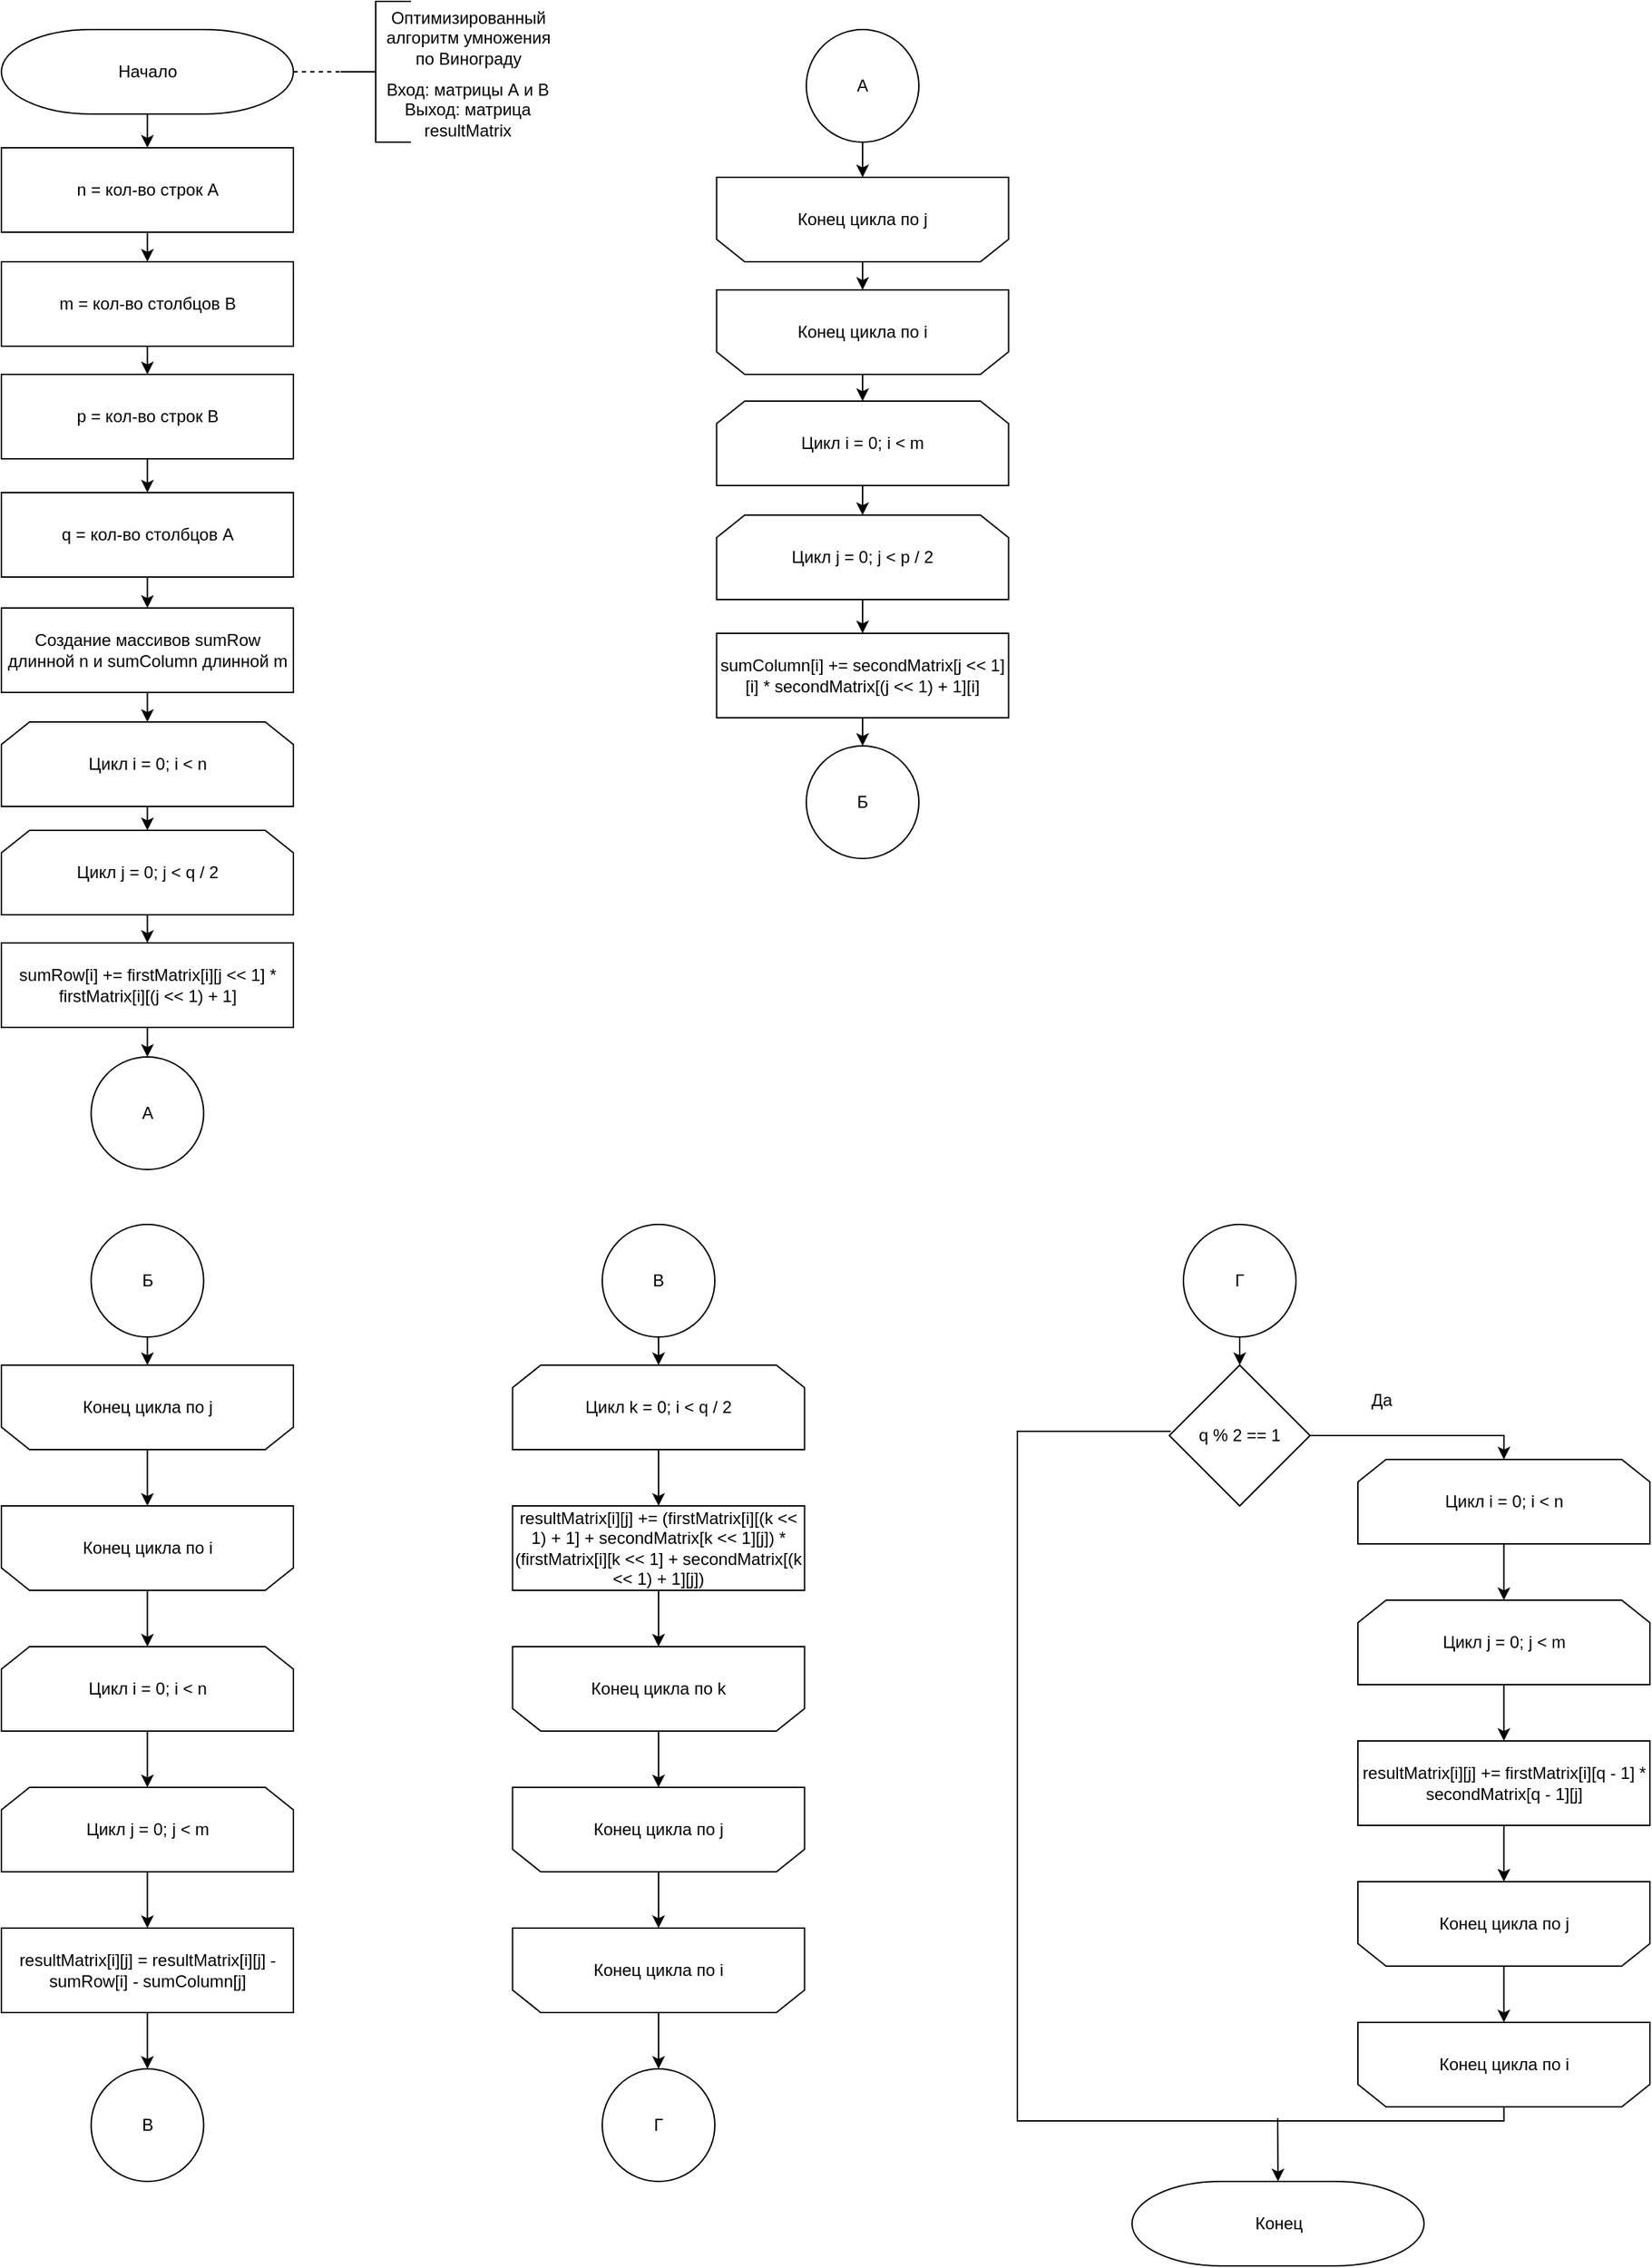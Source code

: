 <mxfile version="22.1.2" type="device">
  <diagram name="Page-1" id="U7-cKlfv5PTrTjfOpDwA">
    <mxGraphModel dx="1819" dy="1124" grid="0" gridSize="10" guides="1" tooltips="1" connect="1" arrows="1" fold="1" page="0" pageScale="1" pageWidth="827" pageHeight="1169" math="0" shadow="0">
      <root>
        <mxCell id="0" />
        <mxCell id="1" parent="0" />
        <mxCell id="_3iAhGR6jsmJt0yVG2D_-2" value="Начало" style="strokeWidth=1;html=1;shape=mxgraph.flowchart.terminator;whiteSpace=wrap;rotation=0;" parent="1" vertex="1">
          <mxGeometry x="290" y="51" width="207.5" height="60" as="geometry" />
        </mxCell>
        <mxCell id="_3iAhGR6jsmJt0yVG2D_-3" value="Цикл i = 0; i &amp;lt; n" style="shape=loopLimit;whiteSpace=wrap;html=1;rotation=0;" parent="1" vertex="1">
          <mxGeometry x="290" y="543" width="207.5" height="60" as="geometry" />
        </mxCell>
        <mxCell id="_3iAhGR6jsmJt0yVG2D_-8" value="n = кол-во строк А" style="rounded=0;whiteSpace=wrap;html=1;rotation=0;" parent="1" vertex="1">
          <mxGeometry x="290" y="135" width="207.5" height="60" as="geometry" />
        </mxCell>
        <mxCell id="_3iAhGR6jsmJt0yVG2D_-32" value="Конец цикла по j" style="shape=loopLimit;whiteSpace=wrap;html=1;strokeColor=default;fontFamily=Helvetica;fontSize=12;fontColor=default;fillColor=default;rotation=0;direction=west;" parent="1" vertex="1">
          <mxGeometry x="798.25" y="156" width="207.5" height="60" as="geometry" />
        </mxCell>
        <mxCell id="_3iAhGR6jsmJt0yVG2D_-33" value="Конец цикла по i" style="shape=loopLimit;whiteSpace=wrap;html=1;strokeColor=default;fontFamily=Helvetica;fontSize=12;fontColor=default;fillColor=default;rotation=0;direction=west;" parent="1" vertex="1">
          <mxGeometry x="798.25" y="236" width="207.5" height="60" as="geometry" />
        </mxCell>
        <mxCell id="_3iAhGR6jsmJt0yVG2D_-37" value="" style="endArrow=classic;html=1;rounded=0;fontFamily=Helvetica;fontSize=12;fontColor=default;entryX=0.5;entryY=1;entryDx=0;entryDy=0;exitX=0.5;exitY=0;exitDx=0;exitDy=0;" parent="1" source="_3iAhGR6jsmJt0yVG2D_-32" target="_3iAhGR6jsmJt0yVG2D_-33" edge="1">
          <mxGeometry width="50" height="50" relative="1" as="geometry">
            <mxPoint x="999.99" y="470" as="sourcePoint" />
            <mxPoint x="1049.99" y="420" as="targetPoint" />
          </mxGeometry>
        </mxCell>
        <mxCell id="_3iAhGR6jsmJt0yVG2D_-42" value="А" style="ellipse;whiteSpace=wrap;html=1;aspect=fixed;strokeColor=default;fontFamily=Helvetica;fontSize=12;fontColor=default;fillColor=default;rotation=0;" parent="1" vertex="1">
          <mxGeometry x="353.75" y="781" width="80" height="80" as="geometry" />
        </mxCell>
        <mxCell id="_3iAhGR6jsmJt0yVG2D_-43" value="А" style="ellipse;whiteSpace=wrap;html=1;aspect=fixed;strokeColor=default;fontFamily=Helvetica;fontSize=12;fontColor=default;fillColor=default;rotation=0;" parent="1" vertex="1">
          <mxGeometry x="862" y="51" width="80" height="80" as="geometry" />
        </mxCell>
        <mxCell id="_3iAhGR6jsmJt0yVG2D_-44" value="" style="endArrow=classic;html=1;rounded=0;fontFamily=Helvetica;fontSize=12;fontColor=default;entryX=0.5;entryY=1;entryDx=0;entryDy=0;exitX=0.5;exitY=1;exitDx=0;exitDy=0;" parent="1" source="_3iAhGR6jsmJt0yVG2D_-43" target="_3iAhGR6jsmJt0yVG2D_-32" edge="1">
          <mxGeometry width="50" height="50" relative="1" as="geometry">
            <mxPoint x="540" y="660" as="sourcePoint" />
            <mxPoint x="897.49" y="260" as="targetPoint" />
          </mxGeometry>
        </mxCell>
        <mxCell id="i-B9xMAHwKczMUL0X5Is-1" value="" style="endArrow=classic;html=1;rounded=0;fontFamily=Helvetica;fontSize=12;fontColor=default;exitX=0.5;exitY=1;exitDx=0;exitDy=0;exitPerimeter=0;entryX=0.5;entryY=0;entryDx=0;entryDy=0;" parent="1" source="_3iAhGR6jsmJt0yVG2D_-2" target="_3iAhGR6jsmJt0yVG2D_-8" edge="1">
          <mxGeometry width="50" height="50" relative="1" as="geometry">
            <mxPoint x="700" y="470" as="sourcePoint" />
            <mxPoint x="750" y="420" as="targetPoint" />
          </mxGeometry>
        </mxCell>
        <mxCell id="i-B9xMAHwKczMUL0X5Is-4" value="" style="endArrow=classic;html=1;rounded=0;fontFamily=Helvetica;fontSize=12;fontColor=default;exitX=0.5;exitY=1;exitDx=0;exitDy=0;entryX=0.5;entryY=0;entryDx=0;entryDy=0;" parent="1" target="_3iAhGR6jsmJt0yVG2D_-3" edge="1" source="yjFc0E0NA0qaScyZaOSi-17">
          <mxGeometry width="50" height="50" relative="1" as="geometry">
            <mxPoint x="393.75" y="420" as="sourcePoint" />
            <mxPoint x="750" y="440" as="targetPoint" />
          </mxGeometry>
        </mxCell>
        <mxCell id="yjFc0E0NA0qaScyZaOSi-2" value="" style="endArrow=classic;html=1;rounded=0;fontFamily=Helvetica;fontSize=12;fontColor=default;exitX=0.5;exitY=1;exitDx=0;exitDy=0;" parent="1" source="_3iAhGR6jsmJt0yVG2D_-3" target="yjFc0E0NA0qaScyZaOSi-1" edge="1">
          <mxGeometry width="50" height="50" relative="1" as="geometry">
            <mxPoint x="394" y="520" as="sourcePoint" />
            <mxPoint x="394" y="670" as="targetPoint" />
          </mxGeometry>
        </mxCell>
        <mxCell id="yjFc0E0NA0qaScyZaOSi-1" value="Цикл j = 0; j &amp;lt; q / 2" style="shape=loopLimit;whiteSpace=wrap;html=1;rotation=0;" parent="1" vertex="1">
          <mxGeometry x="290" y="620" width="207.5" height="60" as="geometry" />
        </mxCell>
        <mxCell id="yjFc0E0NA0qaScyZaOSi-9" value="" style="endArrow=classic;html=1;rounded=0;exitX=0.5;exitY=1;exitDx=0;exitDy=0;entryX=0.5;entryY=0;entryDx=0;entryDy=0;" parent="1" source="yjFc0E0NA0qaScyZaOSi-25" target="yjFc0E0NA0qaScyZaOSi-27" edge="1">
          <mxGeometry width="50" height="50" relative="1" as="geometry">
            <mxPoint x="897.49" y="742" as="sourcePoint" />
            <mxPoint x="894" y="763" as="targetPoint" />
          </mxGeometry>
        </mxCell>
        <mxCell id="yjFc0E0NA0qaScyZaOSi-13" value="" style="strokeWidth=1;html=1;shape=mxgraph.flowchart.annotation_2;align=left;labelPosition=right;pointerEvents=1;" parent="1" vertex="1">
          <mxGeometry x="531" y="31" width="50" height="100" as="geometry" />
        </mxCell>
        <mxCell id="yjFc0E0NA0qaScyZaOSi-14" value="" style="endArrow=none;dashed=1;html=1;rounded=0;exitX=1;exitY=0.5;exitDx=0;exitDy=0;exitPerimeter=0;entryX=0;entryY=0.5;entryDx=0;entryDy=0;entryPerimeter=0;" parent="1" source="_3iAhGR6jsmJt0yVG2D_-2" target="yjFc0E0NA0qaScyZaOSi-13" edge="1">
          <mxGeometry width="50" height="50" relative="1" as="geometry">
            <mxPoint x="739" y="528" as="sourcePoint" />
            <mxPoint x="789" y="478" as="targetPoint" />
          </mxGeometry>
        </mxCell>
        <mxCell id="yjFc0E0NA0qaScyZaOSi-15" value="Оптимизированный алгоритм умножения по Винограду" style="text;html=1;strokeColor=none;fillColor=none;align=center;verticalAlign=middle;whiteSpace=wrap;rounded=0;" parent="1" vertex="1">
          <mxGeometry x="559.5" y="42" width="124" height="30" as="geometry" />
        </mxCell>
        <mxCell id="yjFc0E0NA0qaScyZaOSi-16" value="Вход: матрицы А и В&lt;br&gt;Выход: матрица resultMatrix" style="text;html=1;strokeColor=none;fillColor=none;align=center;verticalAlign=middle;whiteSpace=wrap;rounded=0;" parent="1" vertex="1">
          <mxGeometry x="545" y="93" width="153" height="30" as="geometry" />
        </mxCell>
        <mxCell id="yjFc0E0NA0qaScyZaOSi-18" value="sumRow[i] += firstMatrix[i][j &amp;lt;&amp;lt; 1] * firstMatrix[i][(j &amp;lt;&amp;lt; 1) + 1]" style="rounded=0;whiteSpace=wrap;html=1;rotation=0;" parent="1" vertex="1">
          <mxGeometry x="290" y="700" width="207.5" height="60" as="geometry" />
        </mxCell>
        <mxCell id="yjFc0E0NA0qaScyZaOSi-19" value="" style="endArrow=classic;html=1;rounded=0;entryX=0.5;entryY=0;entryDx=0;entryDy=0;exitX=0.5;exitY=1;exitDx=0;exitDy=0;" parent="1" source="yjFc0E0NA0qaScyZaOSi-18" target="_3iAhGR6jsmJt0yVG2D_-42" edge="1">
          <mxGeometry width="50" height="50" relative="1" as="geometry">
            <mxPoint x="739" y="528" as="sourcePoint" />
            <mxPoint x="789" y="478" as="targetPoint" />
          </mxGeometry>
        </mxCell>
        <mxCell id="yjFc0E0NA0qaScyZaOSi-20" value="" style="endArrow=classic;html=1;rounded=0;entryX=0.5;entryY=0;entryDx=0;entryDy=0;exitX=0.5;exitY=1;exitDx=0;exitDy=0;" parent="1" source="yjFc0E0NA0qaScyZaOSi-1" target="yjFc0E0NA0qaScyZaOSi-18" edge="1">
          <mxGeometry width="50" height="50" relative="1" as="geometry">
            <mxPoint x="739" y="528" as="sourcePoint" />
            <mxPoint x="789" y="478" as="targetPoint" />
          </mxGeometry>
        </mxCell>
        <mxCell id="yjFc0E0NA0qaScyZaOSi-21" value="Цикл i = 0; i &amp;lt; m" style="shape=loopLimit;whiteSpace=wrap;html=1;rotation=0;" parent="1" vertex="1">
          <mxGeometry x="798.25" y="315" width="207.5" height="60" as="geometry" />
        </mxCell>
        <mxCell id="yjFc0E0NA0qaScyZaOSi-22" value="" style="endArrow=classic;html=1;rounded=0;entryX=0.5;entryY=0;entryDx=0;entryDy=0;exitX=0.5;exitY=0;exitDx=0;exitDy=0;" parent="1" source="_3iAhGR6jsmJt0yVG2D_-33" target="yjFc0E0NA0qaScyZaOSi-21" edge="1">
          <mxGeometry width="50" height="50" relative="1" as="geometry">
            <mxPoint x="739" y="528" as="sourcePoint" />
            <mxPoint x="789" y="478" as="targetPoint" />
          </mxGeometry>
        </mxCell>
        <mxCell id="yjFc0E0NA0qaScyZaOSi-23" value="Цикл j = 0; j &amp;lt; p / 2" style="shape=loopLimit;whiteSpace=wrap;html=1;rotation=0;" parent="1" vertex="1">
          <mxGeometry x="798.25" y="396" width="207.5" height="60" as="geometry" />
        </mxCell>
        <mxCell id="yjFc0E0NA0qaScyZaOSi-24" value="" style="endArrow=classic;html=1;rounded=0;entryX=0.5;entryY=0;entryDx=0;entryDy=0;exitX=0.5;exitY=1;exitDx=0;exitDy=0;" parent="1" source="yjFc0E0NA0qaScyZaOSi-21" target="yjFc0E0NA0qaScyZaOSi-23" edge="1">
          <mxGeometry width="50" height="50" relative="1" as="geometry">
            <mxPoint x="739" y="528" as="sourcePoint" />
            <mxPoint x="789" y="478" as="targetPoint" />
          </mxGeometry>
        </mxCell>
        <mxCell id="yjFc0E0NA0qaScyZaOSi-25" value="sumColumn[i] += secondMatrix[j &amp;lt;&amp;lt; 1][i] * secondMatrix[(j &amp;lt;&amp;lt; 1) + 1][i]" style="rounded=0;whiteSpace=wrap;html=1;rotation=0;" parent="1" vertex="1">
          <mxGeometry x="798.25" y="480" width="207.5" height="60" as="geometry" />
        </mxCell>
        <mxCell id="yjFc0E0NA0qaScyZaOSi-26" value="" style="endArrow=classic;html=1;rounded=0;entryX=0.5;entryY=0;entryDx=0;entryDy=0;exitX=0.5;exitY=1;exitDx=0;exitDy=0;" parent="1" source="yjFc0E0NA0qaScyZaOSi-23" target="yjFc0E0NA0qaScyZaOSi-25" edge="1">
          <mxGeometry width="50" height="50" relative="1" as="geometry">
            <mxPoint x="739" y="528" as="sourcePoint" />
            <mxPoint x="789" y="478" as="targetPoint" />
          </mxGeometry>
        </mxCell>
        <mxCell id="yjFc0E0NA0qaScyZaOSi-27" value="Б" style="ellipse;whiteSpace=wrap;html=1;aspect=fixed;strokeColor=default;fontFamily=Helvetica;fontSize=12;fontColor=default;fillColor=default;rotation=0;" parent="1" vertex="1">
          <mxGeometry x="862" y="560" width="80" height="80" as="geometry" />
        </mxCell>
        <mxCell id="yjFc0E0NA0qaScyZaOSi-29" value="Б" style="ellipse;whiteSpace=wrap;html=1;aspect=fixed;strokeColor=default;fontFamily=Helvetica;fontSize=12;fontColor=default;fillColor=default;rotation=0;" parent="1" vertex="1">
          <mxGeometry x="353.75" y="900" width="80" height="80" as="geometry" />
        </mxCell>
        <mxCell id="yjFc0E0NA0qaScyZaOSi-32" value="Конец цикла по j" style="shape=loopLimit;whiteSpace=wrap;html=1;strokeColor=default;fontFamily=Helvetica;fontSize=12;fontColor=default;fillColor=default;rotation=0;direction=west;" parent="1" vertex="1">
          <mxGeometry x="290" y="1000" width="207.5" height="60" as="geometry" />
        </mxCell>
        <mxCell id="yjFc0E0NA0qaScyZaOSi-33" value="Конец цикла по i" style="shape=loopLimit;whiteSpace=wrap;html=1;strokeColor=default;fontFamily=Helvetica;fontSize=12;fontColor=default;fillColor=default;rotation=0;direction=west;" parent="1" vertex="1">
          <mxGeometry x="290" y="1100" width="207.5" height="60" as="geometry" />
        </mxCell>
        <mxCell id="yjFc0E0NA0qaScyZaOSi-34" value="" style="endArrow=classic;html=1;rounded=0;exitX=0.5;exitY=1;exitDx=0;exitDy=0;entryX=0.5;entryY=1;entryDx=0;entryDy=0;" parent="1" source="yjFc0E0NA0qaScyZaOSi-29" target="yjFc0E0NA0qaScyZaOSi-32" edge="1">
          <mxGeometry width="50" height="50" relative="1" as="geometry">
            <mxPoint x="669" y="1057" as="sourcePoint" />
            <mxPoint x="719" y="1007" as="targetPoint" />
          </mxGeometry>
        </mxCell>
        <mxCell id="yjFc0E0NA0qaScyZaOSi-35" value="" style="endArrow=classic;html=1;rounded=0;entryX=0.5;entryY=1;entryDx=0;entryDy=0;exitX=0.5;exitY=0;exitDx=0;exitDy=0;" parent="1" source="yjFc0E0NA0qaScyZaOSi-32" target="yjFc0E0NA0qaScyZaOSi-33" edge="1">
          <mxGeometry width="50" height="50" relative="1" as="geometry">
            <mxPoint x="669" y="1017" as="sourcePoint" />
            <mxPoint x="719" y="967" as="targetPoint" />
          </mxGeometry>
        </mxCell>
        <mxCell id="yjFc0E0NA0qaScyZaOSi-36" value="Цикл i = 0; i &amp;lt; n" style="shape=loopLimit;whiteSpace=wrap;html=1;rotation=0;" parent="1" vertex="1">
          <mxGeometry x="290" y="1200" width="207.5" height="60" as="geometry" />
        </mxCell>
        <mxCell id="yjFc0E0NA0qaScyZaOSi-37" value="Цикл j = 0; j &amp;lt; m" style="shape=loopLimit;whiteSpace=wrap;html=1;rotation=0;" parent="1" vertex="1">
          <mxGeometry x="290" y="1300" width="207.5" height="60" as="geometry" />
        </mxCell>
        <mxCell id="yjFc0E0NA0qaScyZaOSi-38" value="" style="endArrow=classic;html=1;rounded=0;exitX=0.5;exitY=0;exitDx=0;exitDy=0;entryX=0.5;entryY=0;entryDx=0;entryDy=0;" parent="1" source="yjFc0E0NA0qaScyZaOSi-33" target="yjFc0E0NA0qaScyZaOSi-36" edge="1">
          <mxGeometry width="50" height="50" relative="1" as="geometry">
            <mxPoint x="809" y="1177" as="sourcePoint" />
            <mxPoint x="859" y="1127" as="targetPoint" />
          </mxGeometry>
        </mxCell>
        <mxCell id="yjFc0E0NA0qaScyZaOSi-39" value="" style="endArrow=classic;html=1;rounded=0;exitX=0.5;exitY=1;exitDx=0;exitDy=0;entryX=0.5;entryY=0;entryDx=0;entryDy=0;" parent="1" source="yjFc0E0NA0qaScyZaOSi-36" target="yjFc0E0NA0qaScyZaOSi-37" edge="1">
          <mxGeometry width="50" height="50" relative="1" as="geometry">
            <mxPoint x="809" y="1177" as="sourcePoint" />
            <mxPoint x="859" y="1127" as="targetPoint" />
          </mxGeometry>
        </mxCell>
        <mxCell id="yjFc0E0NA0qaScyZaOSi-40" value="resultMatrix[i][j] = resultMatrix[i][j] - sumRow[i] - sumColumn[j]" style="rounded=0;whiteSpace=wrap;html=1;rotation=0;" parent="1" vertex="1">
          <mxGeometry x="290" y="1400" width="207.5" height="60" as="geometry" />
        </mxCell>
        <mxCell id="yjFc0E0NA0qaScyZaOSi-41" value="" style="endArrow=classic;html=1;rounded=0;entryX=0.5;entryY=0;entryDx=0;entryDy=0;exitX=0.5;exitY=1;exitDx=0;exitDy=0;" parent="1" source="yjFc0E0NA0qaScyZaOSi-37" target="yjFc0E0NA0qaScyZaOSi-40" edge="1">
          <mxGeometry width="50" height="50" relative="1" as="geometry">
            <mxPoint x="809" y="1127" as="sourcePoint" />
            <mxPoint x="859" y="1077" as="targetPoint" />
          </mxGeometry>
        </mxCell>
        <mxCell id="yjFc0E0NA0qaScyZaOSi-42" value="В" style="ellipse;whiteSpace=wrap;html=1;aspect=fixed;strokeColor=default;fontFamily=Helvetica;fontSize=12;fontColor=default;fillColor=default;rotation=0;" parent="1" vertex="1">
          <mxGeometry x="353.75" y="1500" width="80" height="80" as="geometry" />
        </mxCell>
        <mxCell id="yjFc0E0NA0qaScyZaOSi-43" value="" style="endArrow=classic;html=1;rounded=0;entryX=0.5;entryY=0;entryDx=0;entryDy=0;exitX=0.5;exitY=1;exitDx=0;exitDy=0;" parent="1" source="yjFc0E0NA0qaScyZaOSi-40" target="yjFc0E0NA0qaScyZaOSi-42" edge="1">
          <mxGeometry width="50" height="50" relative="1" as="geometry">
            <mxPoint x="809" y="1267" as="sourcePoint" />
            <mxPoint x="859" y="1217" as="targetPoint" />
          </mxGeometry>
        </mxCell>
        <mxCell id="yjFc0E0NA0qaScyZaOSi-44" value="В" style="ellipse;whiteSpace=wrap;html=1;aspect=fixed;strokeColor=default;fontFamily=Helvetica;fontSize=12;fontColor=default;fillColor=default;rotation=0;" parent="1" vertex="1">
          <mxGeometry x="717" y="900" width="80" height="80" as="geometry" />
        </mxCell>
        <mxCell id="yjFc0E0NA0qaScyZaOSi-45" value="Цикл k = 0; i &amp;lt; q / 2" style="shape=loopLimit;whiteSpace=wrap;html=1;rotation=0;" parent="1" vertex="1">
          <mxGeometry x="653.25" y="1000" width="207.5" height="60" as="geometry" />
        </mxCell>
        <mxCell id="yjFc0E0NA0qaScyZaOSi-46" value="" style="endArrow=classic;html=1;rounded=0;entryX=0.5;entryY=0;entryDx=0;entryDy=0;exitX=0.5;exitY=1;exitDx=0;exitDy=0;" parent="1" source="yjFc0E0NA0qaScyZaOSi-44" target="yjFc0E0NA0qaScyZaOSi-45" edge="1">
          <mxGeometry width="50" height="50" relative="1" as="geometry">
            <mxPoint x="809" y="1267" as="sourcePoint" />
            <mxPoint x="859" y="1217" as="targetPoint" />
          </mxGeometry>
        </mxCell>
        <mxCell id="yjFc0E0NA0qaScyZaOSi-47" value="resultMatrix[i][j] += (firstMatrix[i][(k &amp;lt;&amp;lt; 1) + 1] + secondMatrix[k &amp;lt;&amp;lt; 1][j]) * (firstMatrix[i][k &amp;lt;&amp;lt; 1] + secondMatrix[(k &amp;lt;&amp;lt; 1) + 1][j])" style="rounded=0;whiteSpace=wrap;html=1;rotation=0;" parent="1" vertex="1">
          <mxGeometry x="653.25" y="1100" width="207.5" height="60" as="geometry" />
        </mxCell>
        <mxCell id="yjFc0E0NA0qaScyZaOSi-48" value="Конец цикла по k" style="shape=loopLimit;whiteSpace=wrap;html=1;strokeColor=default;fontFamily=Helvetica;fontSize=12;fontColor=default;fillColor=default;rotation=0;direction=west;" parent="1" vertex="1">
          <mxGeometry x="653.25" y="1200" width="207.5" height="60" as="geometry" />
        </mxCell>
        <mxCell id="yjFc0E0NA0qaScyZaOSi-49" value="Конец цикла по j" style="shape=loopLimit;whiteSpace=wrap;html=1;strokeColor=default;fontFamily=Helvetica;fontSize=12;fontColor=default;fillColor=default;rotation=0;direction=west;" parent="1" vertex="1">
          <mxGeometry x="653.25" y="1300" width="207.5" height="60" as="geometry" />
        </mxCell>
        <mxCell id="yjFc0E0NA0qaScyZaOSi-50" value="Конец цикла по i" style="shape=loopLimit;whiteSpace=wrap;html=1;strokeColor=default;fontFamily=Helvetica;fontSize=12;fontColor=default;fillColor=default;rotation=0;direction=west;" parent="1" vertex="1">
          <mxGeometry x="653.25" y="1400" width="207.5" height="60" as="geometry" />
        </mxCell>
        <mxCell id="yjFc0E0NA0qaScyZaOSi-51" value="Г" style="ellipse;whiteSpace=wrap;html=1;aspect=fixed;strokeColor=default;fontFamily=Helvetica;fontSize=12;fontColor=default;fillColor=default;rotation=0;" parent="1" vertex="1">
          <mxGeometry x="717" y="1500" width="80" height="80" as="geometry" />
        </mxCell>
        <mxCell id="yjFc0E0NA0qaScyZaOSi-52" value="" style="endArrow=classic;html=1;rounded=0;entryX=0.5;entryY=0;entryDx=0;entryDy=0;exitX=0.5;exitY=1;exitDx=0;exitDy=0;" parent="1" source="yjFc0E0NA0qaScyZaOSi-45" target="yjFc0E0NA0qaScyZaOSi-47" edge="1">
          <mxGeometry width="50" height="50" relative="1" as="geometry">
            <mxPoint x="869" y="1262" as="sourcePoint" />
            <mxPoint x="919" y="1212" as="targetPoint" />
          </mxGeometry>
        </mxCell>
        <mxCell id="yjFc0E0NA0qaScyZaOSi-53" value="" style="endArrow=classic;html=1;rounded=0;entryX=0.5;entryY=1;entryDx=0;entryDy=0;exitX=0.5;exitY=1;exitDx=0;exitDy=0;" parent="1" source="yjFc0E0NA0qaScyZaOSi-47" target="yjFc0E0NA0qaScyZaOSi-48" edge="1">
          <mxGeometry width="50" height="50" relative="1" as="geometry">
            <mxPoint x="869" y="1262" as="sourcePoint" />
            <mxPoint x="919" y="1212" as="targetPoint" />
          </mxGeometry>
        </mxCell>
        <mxCell id="yjFc0E0NA0qaScyZaOSi-54" value="" style="endArrow=classic;html=1;rounded=0;entryX=0.5;entryY=1;entryDx=0;entryDy=0;exitX=0.5;exitY=0;exitDx=0;exitDy=0;" parent="1" source="yjFc0E0NA0qaScyZaOSi-48" target="yjFc0E0NA0qaScyZaOSi-49" edge="1">
          <mxGeometry width="50" height="50" relative="1" as="geometry">
            <mxPoint x="869" y="1262" as="sourcePoint" />
            <mxPoint x="919" y="1212" as="targetPoint" />
          </mxGeometry>
        </mxCell>
        <mxCell id="yjFc0E0NA0qaScyZaOSi-55" value="" style="endArrow=classic;html=1;rounded=0;entryX=0.5;entryY=1;entryDx=0;entryDy=0;exitX=0.5;exitY=0;exitDx=0;exitDy=0;" parent="1" source="yjFc0E0NA0qaScyZaOSi-49" target="yjFc0E0NA0qaScyZaOSi-50" edge="1">
          <mxGeometry width="50" height="50" relative="1" as="geometry">
            <mxPoint x="869" y="1262" as="sourcePoint" />
            <mxPoint x="919" y="1212" as="targetPoint" />
          </mxGeometry>
        </mxCell>
        <mxCell id="yjFc0E0NA0qaScyZaOSi-56" value="" style="endArrow=classic;html=1;rounded=0;entryX=0.5;entryY=0;entryDx=0;entryDy=0;exitX=0.5;exitY=0;exitDx=0;exitDy=0;" parent="1" source="yjFc0E0NA0qaScyZaOSi-50" target="yjFc0E0NA0qaScyZaOSi-51" edge="1">
          <mxGeometry width="50" height="50" relative="1" as="geometry">
            <mxPoint x="869" y="1262" as="sourcePoint" />
            <mxPoint x="919" y="1212" as="targetPoint" />
          </mxGeometry>
        </mxCell>
        <mxCell id="yjFc0E0NA0qaScyZaOSi-57" value="Г" style="ellipse;whiteSpace=wrap;html=1;aspect=fixed;strokeColor=default;fontFamily=Helvetica;fontSize=12;fontColor=default;fillColor=default;rotation=0;" parent="1" vertex="1">
          <mxGeometry x="1130" y="900" width="80" height="80" as="geometry" />
        </mxCell>
        <mxCell id="yjFc0E0NA0qaScyZaOSi-58" value="q % 2 == 1" style="strokeWidth=1;html=1;shape=mxgraph.flowchart.decision;whiteSpace=wrap;rotation=0;" parent="1" vertex="1">
          <mxGeometry x="1120" y="1000" width="100" height="100" as="geometry" />
        </mxCell>
        <mxCell id="yjFc0E0NA0qaScyZaOSi-59" value="" style="endArrow=classic;html=1;rounded=0;entryX=0.5;entryY=0;entryDx=0;entryDy=0;entryPerimeter=0;exitX=0.5;exitY=1;exitDx=0;exitDy=0;" parent="1" source="yjFc0E0NA0qaScyZaOSi-57" target="yjFc0E0NA0qaScyZaOSi-58" edge="1">
          <mxGeometry width="50" height="50" relative="1" as="geometry">
            <mxPoint x="869" y="1262" as="sourcePoint" />
            <mxPoint x="919" y="1212" as="targetPoint" />
          </mxGeometry>
        </mxCell>
        <mxCell id="yjFc0E0NA0qaScyZaOSi-60" value="Цикл i = 0; i &amp;lt; n" style="shape=loopLimit;whiteSpace=wrap;html=1;rotation=0;" parent="1" vertex="1">
          <mxGeometry x="1254" y="1067" width="207.5" height="60" as="geometry" />
        </mxCell>
        <mxCell id="yjFc0E0NA0qaScyZaOSi-61" value="Цикл j = 0; j &amp;lt; m" style="shape=loopLimit;whiteSpace=wrap;html=1;rotation=0;" parent="1" vertex="1">
          <mxGeometry x="1254" y="1167" width="207.5" height="60" as="geometry" />
        </mxCell>
        <mxCell id="yjFc0E0NA0qaScyZaOSi-62" value="resultMatrix[i][j] += firstMatrix[i][q - 1] * secondMatrix[q - 1][j]" style="rounded=0;whiteSpace=wrap;html=1;rotation=0;" parent="1" vertex="1">
          <mxGeometry x="1254" y="1267" width="207.5" height="60" as="geometry" />
        </mxCell>
        <mxCell id="yjFc0E0NA0qaScyZaOSi-63" value="Конец цикла по j" style="shape=loopLimit;whiteSpace=wrap;html=1;strokeColor=default;fontFamily=Helvetica;fontSize=12;fontColor=default;fillColor=default;rotation=0;direction=west;" parent="1" vertex="1">
          <mxGeometry x="1254" y="1367" width="207.5" height="60" as="geometry" />
        </mxCell>
        <mxCell id="yjFc0E0NA0qaScyZaOSi-64" value="Конец цикла по i" style="shape=loopLimit;whiteSpace=wrap;html=1;strokeColor=default;fontFamily=Helvetica;fontSize=12;fontColor=default;fillColor=default;rotation=0;direction=west;" parent="1" vertex="1">
          <mxGeometry x="1254" y="1467" width="207.5" height="60" as="geometry" />
        </mxCell>
        <mxCell id="yjFc0E0NA0qaScyZaOSi-65" value="" style="endArrow=classic;html=1;rounded=0;entryX=0.5;entryY=0;entryDx=0;entryDy=0;exitX=1;exitY=0.5;exitDx=0;exitDy=0;exitPerimeter=0;edgeStyle=orthogonalEdgeStyle;" parent="1" source="yjFc0E0NA0qaScyZaOSi-58" target="yjFc0E0NA0qaScyZaOSi-60" edge="1">
          <mxGeometry width="50" height="50" relative="1" as="geometry">
            <mxPoint x="869" y="1267" as="sourcePoint" />
            <mxPoint x="919" y="1217" as="targetPoint" />
          </mxGeometry>
        </mxCell>
        <mxCell id="yjFc0E0NA0qaScyZaOSi-66" value="" style="endArrow=classic;html=1;rounded=0;entryX=0.5;entryY=0;entryDx=0;entryDy=0;exitX=0.5;exitY=1;exitDx=0;exitDy=0;" parent="1" source="yjFc0E0NA0qaScyZaOSi-60" target="yjFc0E0NA0qaScyZaOSi-61" edge="1">
          <mxGeometry width="50" height="50" relative="1" as="geometry">
            <mxPoint x="869" y="1267" as="sourcePoint" />
            <mxPoint x="919" y="1217" as="targetPoint" />
          </mxGeometry>
        </mxCell>
        <mxCell id="yjFc0E0NA0qaScyZaOSi-67" value="" style="endArrow=classic;html=1;rounded=0;entryX=0.5;entryY=0;entryDx=0;entryDy=0;exitX=0.5;exitY=1;exitDx=0;exitDy=0;" parent="1" source="yjFc0E0NA0qaScyZaOSi-61" target="yjFc0E0NA0qaScyZaOSi-62" edge="1">
          <mxGeometry width="50" height="50" relative="1" as="geometry">
            <mxPoint x="869" y="1267" as="sourcePoint" />
            <mxPoint x="919" y="1217" as="targetPoint" />
          </mxGeometry>
        </mxCell>
        <mxCell id="yjFc0E0NA0qaScyZaOSi-68" value="" style="endArrow=classic;html=1;rounded=0;entryX=0.5;entryY=1;entryDx=0;entryDy=0;exitX=0.5;exitY=1;exitDx=0;exitDy=0;" parent="1" source="yjFc0E0NA0qaScyZaOSi-62" target="yjFc0E0NA0qaScyZaOSi-63" edge="1">
          <mxGeometry width="50" height="50" relative="1" as="geometry">
            <mxPoint x="869" y="1267" as="sourcePoint" />
            <mxPoint x="919" y="1217" as="targetPoint" />
          </mxGeometry>
        </mxCell>
        <mxCell id="yjFc0E0NA0qaScyZaOSi-69" value="" style="endArrow=classic;html=1;rounded=0;entryX=0.5;entryY=1;entryDx=0;entryDy=0;exitX=0.5;exitY=0;exitDx=0;exitDy=0;" parent="1" source="yjFc0E0NA0qaScyZaOSi-63" target="yjFc0E0NA0qaScyZaOSi-64" edge="1">
          <mxGeometry width="50" height="50" relative="1" as="geometry">
            <mxPoint x="869" y="1267" as="sourcePoint" />
            <mxPoint x="919" y="1217" as="targetPoint" />
          </mxGeometry>
        </mxCell>
        <mxCell id="yjFc0E0NA0qaScyZaOSi-70" value="Да" style="text;html=1;strokeColor=none;fillColor=none;align=center;verticalAlign=middle;whiteSpace=wrap;rounded=0;" parent="1" vertex="1">
          <mxGeometry x="1241" y="1010" width="60" height="30" as="geometry" />
        </mxCell>
        <mxCell id="yjFc0E0NA0qaScyZaOSi-71" value="Конец" style="strokeWidth=1;html=1;shape=mxgraph.flowchart.terminator;whiteSpace=wrap;rotation=0;" parent="1" vertex="1">
          <mxGeometry x="1093.5" y="1580" width="207.5" height="60" as="geometry" />
        </mxCell>
        <mxCell id="yjFc0E0NA0qaScyZaOSi-72" value="" style="endArrow=none;html=1;rounded=0;entryX=0.01;entryY=0.47;entryDx=0;entryDy=0;entryPerimeter=0;exitX=0.5;exitY=0;exitDx=0;exitDy=0;edgeStyle=orthogonalEdgeStyle;" parent="1" source="yjFc0E0NA0qaScyZaOSi-64" target="yjFc0E0NA0qaScyZaOSi-58" edge="1">
          <mxGeometry width="50" height="50" relative="1" as="geometry">
            <mxPoint x="869" y="1310" as="sourcePoint" />
            <mxPoint x="919" y="1260" as="targetPoint" />
            <Array as="points">
              <mxPoint x="1358" y="1537" />
              <mxPoint x="1012" y="1537" />
              <mxPoint x="1012" y="1047" />
            </Array>
          </mxGeometry>
        </mxCell>
        <mxCell id="yjFc0E0NA0qaScyZaOSi-73" value="" style="endArrow=classic;html=1;rounded=0;entryX=0.5;entryY=0;entryDx=0;entryDy=0;entryPerimeter=0;" parent="1" target="yjFc0E0NA0qaScyZaOSi-71" edge="1">
          <mxGeometry width="50" height="50" relative="1" as="geometry">
            <mxPoint x="1197" y="1535" as="sourcePoint" />
            <mxPoint x="919" y="1260" as="targetPoint" />
          </mxGeometry>
        </mxCell>
        <mxCell id="yjFc0E0NA0qaScyZaOSi-17" value="Создание массивов sumRow длинной n и sumColumn длинной m" style="rounded=0;whiteSpace=wrap;html=1;rotation=0;" parent="1" vertex="1">
          <mxGeometry x="290" y="462" width="207.5" height="60" as="geometry" />
        </mxCell>
        <mxCell id="2koSMTuW5FwKwz1U3h5Z-2" value="m = кол-во столбцов B" style="rounded=0;whiteSpace=wrap;html=1;rotation=0;" vertex="1" parent="1">
          <mxGeometry x="290" y="216" width="207.5" height="60" as="geometry" />
        </mxCell>
        <mxCell id="2koSMTuW5FwKwz1U3h5Z-3" value="q = кол-во столбцов А" style="rounded=0;whiteSpace=wrap;html=1;rotation=0;" vertex="1" parent="1">
          <mxGeometry x="290" y="380" width="207.5" height="60" as="geometry" />
        </mxCell>
        <mxCell id="2koSMTuW5FwKwz1U3h5Z-4" value="p = кол-во строк В" style="rounded=0;whiteSpace=wrap;html=1;rotation=0;" vertex="1" parent="1">
          <mxGeometry x="290" y="296" width="207.5" height="60" as="geometry" />
        </mxCell>
        <mxCell id="2koSMTuW5FwKwz1U3h5Z-5" value="" style="endArrow=classic;html=1;rounded=0;entryX=0.5;entryY=0;entryDx=0;entryDy=0;exitX=0.5;exitY=1;exitDx=0;exitDy=0;" edge="1" parent="1" source="_3iAhGR6jsmJt0yVG2D_-8" target="2koSMTuW5FwKwz1U3h5Z-2">
          <mxGeometry width="50" height="50" relative="1" as="geometry">
            <mxPoint x="585" y="568" as="sourcePoint" />
            <mxPoint x="635" y="518" as="targetPoint" />
          </mxGeometry>
        </mxCell>
        <mxCell id="2koSMTuW5FwKwz1U3h5Z-6" value="" style="endArrow=classic;html=1;rounded=0;entryX=0.5;entryY=0;entryDx=0;entryDy=0;exitX=0.5;exitY=1;exitDx=0;exitDy=0;" edge="1" parent="1" source="2koSMTuW5FwKwz1U3h5Z-2" target="2koSMTuW5FwKwz1U3h5Z-4">
          <mxGeometry width="50" height="50" relative="1" as="geometry">
            <mxPoint x="585" y="568" as="sourcePoint" />
            <mxPoint x="635" y="518" as="targetPoint" />
          </mxGeometry>
        </mxCell>
        <mxCell id="2koSMTuW5FwKwz1U3h5Z-7" value="" style="endArrow=classic;html=1;rounded=0;entryX=0.5;entryY=0;entryDx=0;entryDy=0;exitX=0.5;exitY=1;exitDx=0;exitDy=0;" edge="1" parent="1" source="2koSMTuW5FwKwz1U3h5Z-4" target="2koSMTuW5FwKwz1U3h5Z-3">
          <mxGeometry width="50" height="50" relative="1" as="geometry">
            <mxPoint x="585" y="568" as="sourcePoint" />
            <mxPoint x="635" y="518" as="targetPoint" />
          </mxGeometry>
        </mxCell>
        <mxCell id="2koSMTuW5FwKwz1U3h5Z-14" value="" style="endArrow=classic;html=1;rounded=0;entryX=0.5;entryY=0;entryDx=0;entryDy=0;exitX=0.5;exitY=1;exitDx=0;exitDy=0;" edge="1" parent="1" source="2koSMTuW5FwKwz1U3h5Z-3" target="yjFc0E0NA0qaScyZaOSi-17">
          <mxGeometry width="50" height="50" relative="1" as="geometry">
            <mxPoint x="620" y="363" as="sourcePoint" />
            <mxPoint x="670" y="313" as="targetPoint" />
          </mxGeometry>
        </mxCell>
      </root>
    </mxGraphModel>
  </diagram>
</mxfile>
